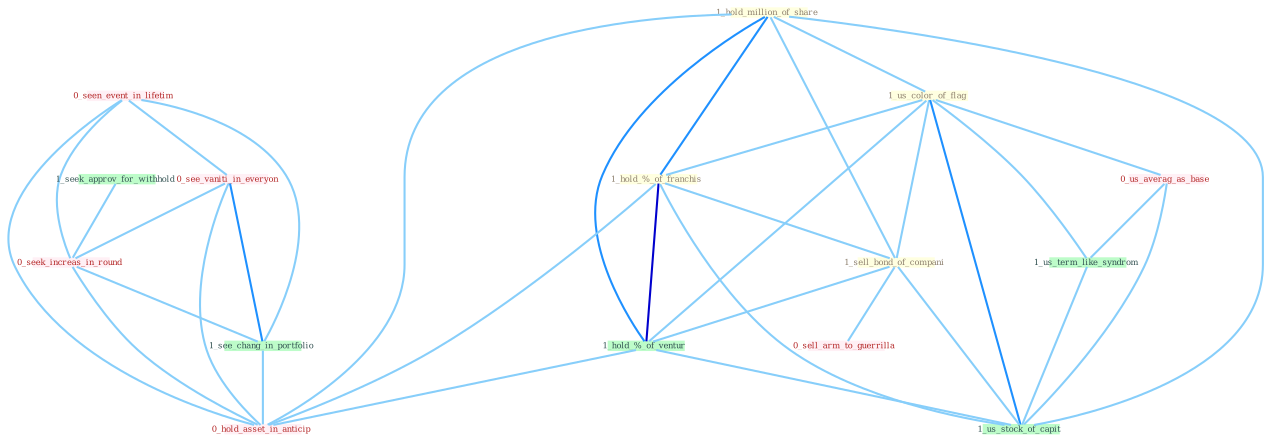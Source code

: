 Graph G{ 
    node
    [shape=polygon,style=filled,width=.5,height=.06,color="#BDFCC9",fixedsize=true,fontsize=4,
    fontcolor="#2f4f4f"];
    {node
    [color="#ffffe0", fontcolor="#8b7d6b"] "1_hold_million_of_share " "1_us_color_of_flag " "1_hold_%_of_franchis " "1_sell_bond_of_compani "}
{node [color="#fff0f5", fontcolor="#b22222"] "0_seen_event_in_lifetim " "0_us_averag_as_base " "0_see_vaniti_in_everyon " "0_sell_arm_to_guerrilla " "0_seek_increas_in_round " "0_hold_asset_in_anticip "}
edge [color="#B0E2FF"];

	"1_hold_million_of_share " -- "1_us_color_of_flag " [w="1", color="#87cefa" ];
	"1_hold_million_of_share " -- "1_hold_%_of_franchis " [w="2", color="#1e90ff" , len=0.8];
	"1_hold_million_of_share " -- "1_sell_bond_of_compani " [w="1", color="#87cefa" ];
	"1_hold_million_of_share " -- "1_hold_%_of_ventur " [w="2", color="#1e90ff" , len=0.8];
	"1_hold_million_of_share " -- "1_us_stock_of_capit " [w="1", color="#87cefa" ];
	"1_hold_million_of_share " -- "0_hold_asset_in_anticip " [w="1", color="#87cefa" ];
	"1_us_color_of_flag " -- "1_hold_%_of_franchis " [w="1", color="#87cefa" ];
	"1_us_color_of_flag " -- "1_sell_bond_of_compani " [w="1", color="#87cefa" ];
	"1_us_color_of_flag " -- "0_us_averag_as_base " [w="1", color="#87cefa" ];
	"1_us_color_of_flag " -- "1_us_term_like_syndrom " [w="1", color="#87cefa" ];
	"1_us_color_of_flag " -- "1_hold_%_of_ventur " [w="1", color="#87cefa" ];
	"1_us_color_of_flag " -- "1_us_stock_of_capit " [w="2", color="#1e90ff" , len=0.8];
	"1_hold_%_of_franchis " -- "1_sell_bond_of_compani " [w="1", color="#87cefa" ];
	"1_hold_%_of_franchis " -- "1_hold_%_of_ventur " [w="3", color="#0000cd" , len=0.6];
	"1_hold_%_of_franchis " -- "1_us_stock_of_capit " [w="1", color="#87cefa" ];
	"1_hold_%_of_franchis " -- "0_hold_asset_in_anticip " [w="1", color="#87cefa" ];
	"1_sell_bond_of_compani " -- "1_hold_%_of_ventur " [w="1", color="#87cefa" ];
	"1_sell_bond_of_compani " -- "0_sell_arm_to_guerrilla " [w="1", color="#87cefa" ];
	"1_sell_bond_of_compani " -- "1_us_stock_of_capit " [w="1", color="#87cefa" ];
	"0_seen_event_in_lifetim " -- "0_see_vaniti_in_everyon " [w="1", color="#87cefa" ];
	"0_seen_event_in_lifetim " -- "0_seek_increas_in_round " [w="1", color="#87cefa" ];
	"0_seen_event_in_lifetim " -- "1_see_chang_in_portfolio " [w="1", color="#87cefa" ];
	"0_seen_event_in_lifetim " -- "0_hold_asset_in_anticip " [w="1", color="#87cefa" ];
	"0_us_averag_as_base " -- "1_us_term_like_syndrom " [w="1", color="#87cefa" ];
	"0_us_averag_as_base " -- "1_us_stock_of_capit " [w="1", color="#87cefa" ];
	"1_us_term_like_syndrom " -- "1_us_stock_of_capit " [w="1", color="#87cefa" ];
	"1_seek_approv_for_withhold " -- "0_seek_increas_in_round " [w="1", color="#87cefa" ];
	"1_hold_%_of_ventur " -- "1_us_stock_of_capit " [w="1", color="#87cefa" ];
	"1_hold_%_of_ventur " -- "0_hold_asset_in_anticip " [w="1", color="#87cefa" ];
	"0_see_vaniti_in_everyon " -- "0_seek_increas_in_round " [w="1", color="#87cefa" ];
	"0_see_vaniti_in_everyon " -- "1_see_chang_in_portfolio " [w="2", color="#1e90ff" , len=0.8];
	"0_see_vaniti_in_everyon " -- "0_hold_asset_in_anticip " [w="1", color="#87cefa" ];
	"0_seek_increas_in_round " -- "1_see_chang_in_portfolio " [w="1", color="#87cefa" ];
	"0_seek_increas_in_round " -- "0_hold_asset_in_anticip " [w="1", color="#87cefa" ];
	"1_see_chang_in_portfolio " -- "0_hold_asset_in_anticip " [w="1", color="#87cefa" ];
}